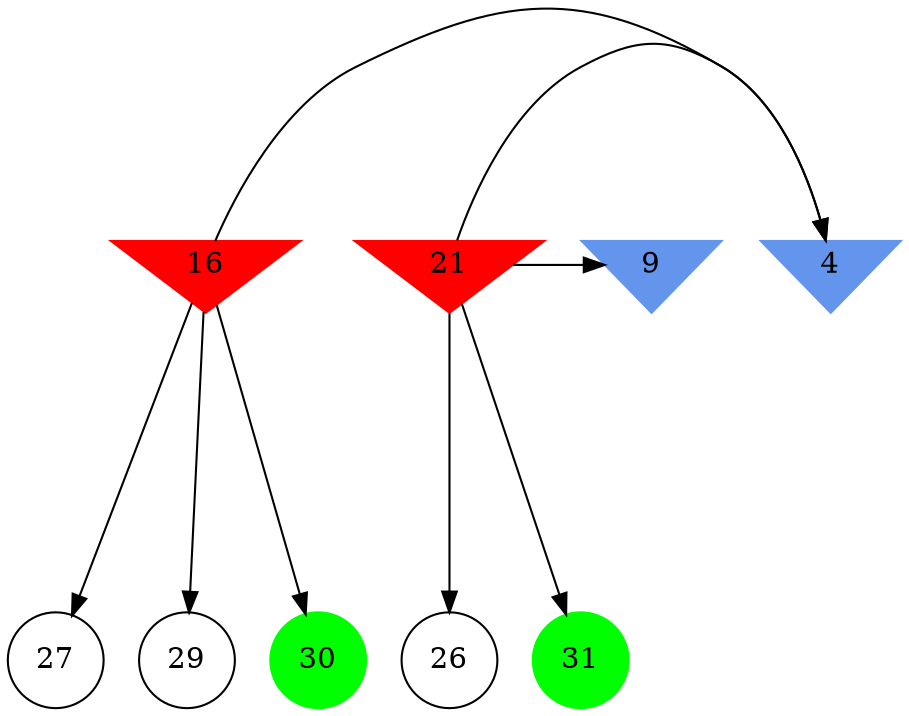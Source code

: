 digraph brain {
	ranksep=2.0;
	4 [shape=invtriangle,style=filled,color=cornflowerblue];
	9 [shape=invtriangle,style=filled,color=cornflowerblue];
	16 [shape=invtriangle,style=filled,color=red];
	21 [shape=invtriangle,style=filled,color=red];
	26 [shape=circle,color=black];
	27 [shape=circle,color=black];
	29 [shape=circle,color=black];
	30 [shape=circle,style=filled,color=green];
	31 [shape=circle,style=filled,color=green];
	16	->	29;
	16	->	4;
	16	->	30;
	16	->	27;
	21	->	31;
	21	->	4;
	21	->	9;
	21	->	26;
	{ rank=same; 4; 9; 16; 21; }
	{ rank=same; 26; 27; 29; }
	{ rank=same; 30; 31; }
}
